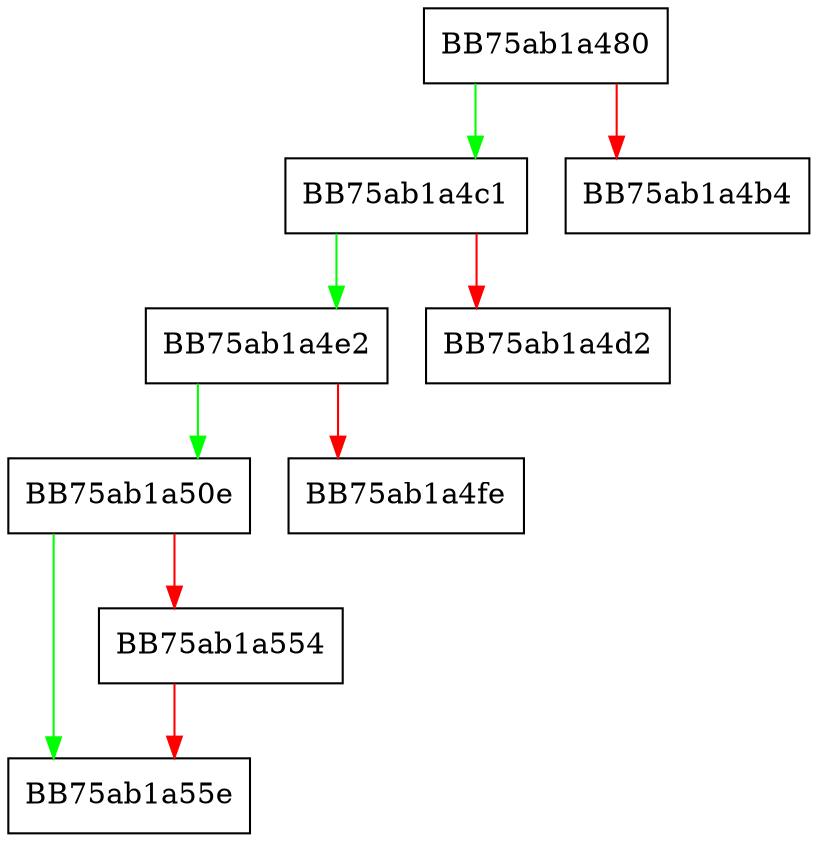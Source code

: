 digraph DoesProcessHaveAttribute {
  node [shape="box"];
  graph [splines=ortho];
  BB75ab1a480 -> BB75ab1a4c1 [color="green"];
  BB75ab1a480 -> BB75ab1a4b4 [color="red"];
  BB75ab1a4c1 -> BB75ab1a4e2 [color="green"];
  BB75ab1a4c1 -> BB75ab1a4d2 [color="red"];
  BB75ab1a4e2 -> BB75ab1a50e [color="green"];
  BB75ab1a4e2 -> BB75ab1a4fe [color="red"];
  BB75ab1a50e -> BB75ab1a55e [color="green"];
  BB75ab1a50e -> BB75ab1a554 [color="red"];
  BB75ab1a554 -> BB75ab1a55e [color="red"];
}